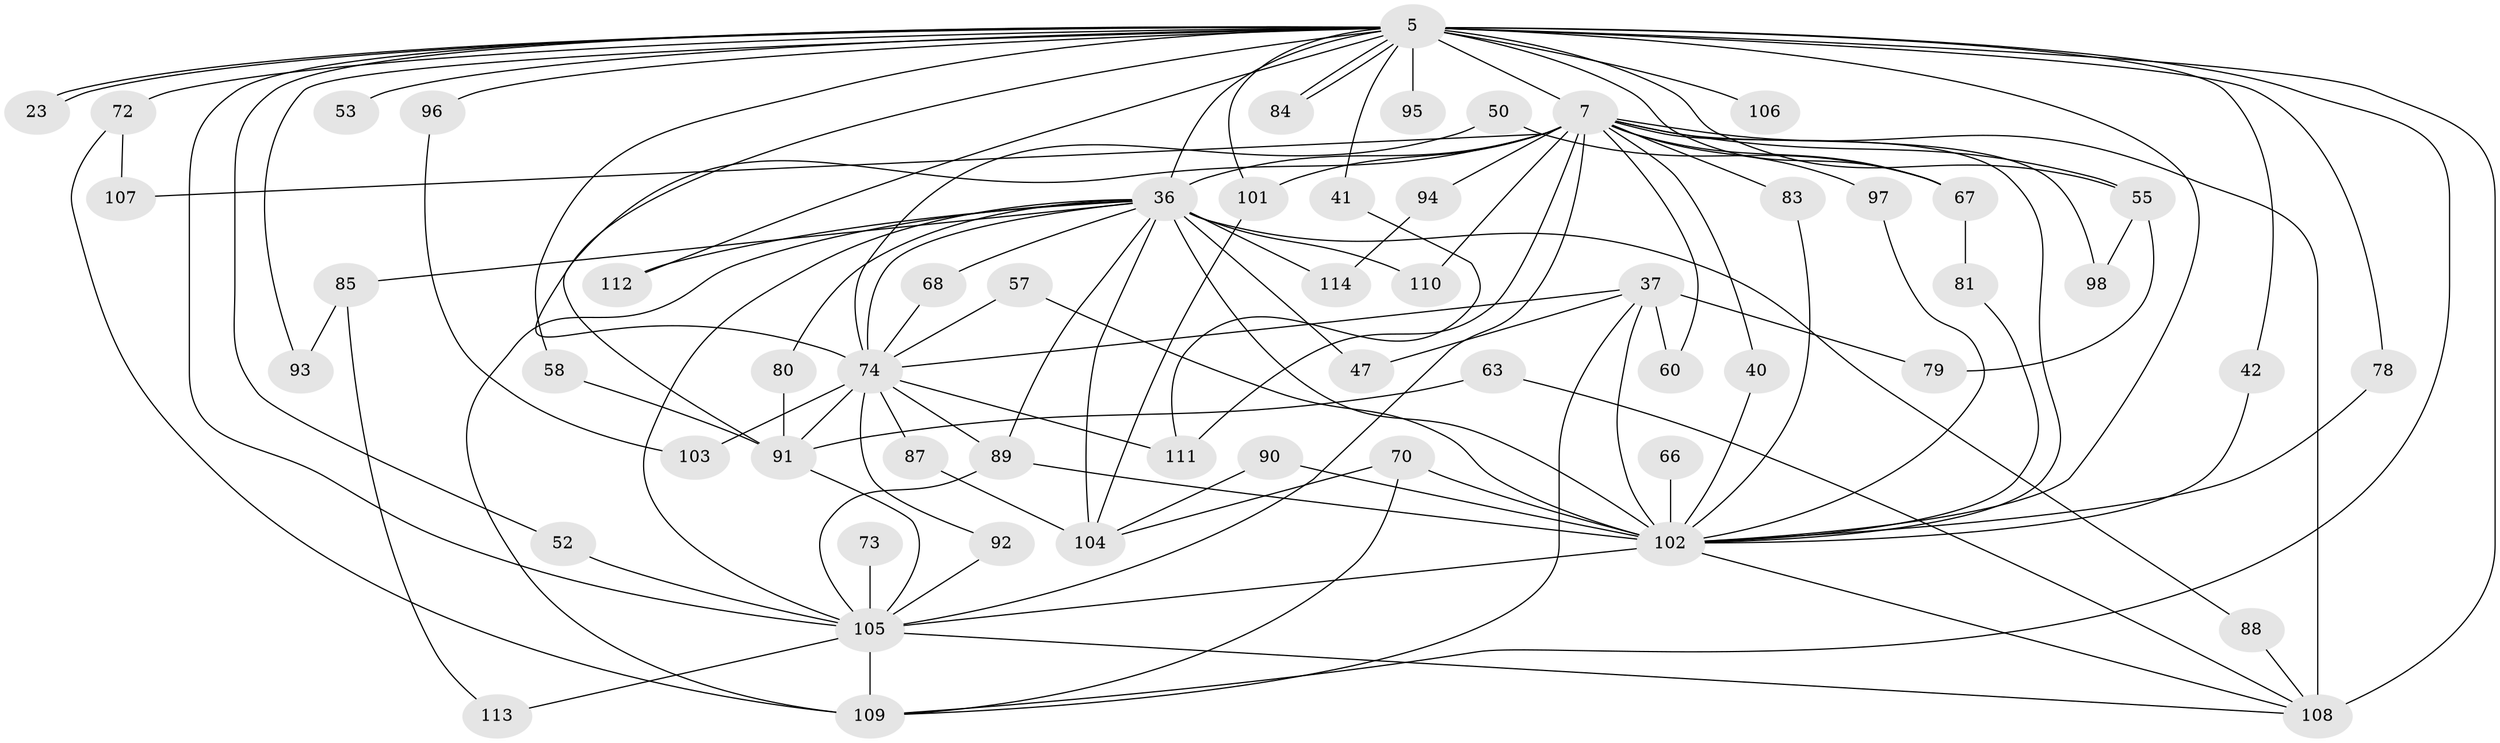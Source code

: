 // original degree distribution, {30: 0.008771929824561403, 22: 0.017543859649122806, 18: 0.008771929824561403, 16: 0.008771929824561403, 28: 0.008771929824561403, 17: 0.017543859649122806, 13: 0.008771929824561403, 24: 0.008771929824561403, 5: 0.043859649122807015, 15: 0.008771929824561403, 4: 0.12280701754385964, 8: 0.008771929824561403, 3: 0.21929824561403508, 2: 0.5, 6: 0.008771929824561403}
// Generated by graph-tools (version 1.1) at 2025/43/03/09/25 04:43:47]
// undirected, 57 vertices, 114 edges
graph export_dot {
graph [start="1"]
  node [color=gray90,style=filled];
  5 [super="+1"];
  7 [super="+2"];
  23;
  36 [super="+21+8+28"];
  37 [super="+19+11"];
  40;
  41;
  42;
  47;
  50;
  52;
  53;
  55 [super="+45+49"];
  57;
  58;
  60;
  63;
  66;
  67 [super="+16"];
  68;
  70 [super="+38+31"];
  72 [super="+69"];
  73 [super="+18"];
  74 [super="+13+24+25"];
  78;
  79 [super="+54"];
  80;
  81;
  83;
  84;
  85;
  87 [super="+48"];
  88;
  89 [super="+59+76"];
  90;
  91 [super="+64+56"];
  92;
  93;
  94;
  95;
  96;
  97;
  98 [super="+75"];
  101 [super="+15"];
  102 [super="+34+9"];
  103;
  104 [super="+46+61"];
  105 [super="+26+10"];
  106;
  107;
  108 [super="+33+99+14+43+71+77+86"];
  109 [super="+17+82+100"];
  110;
  111 [super="+22"];
  112;
  113;
  114;
  5 -- 7 [weight=4];
  5 -- 23;
  5 -- 23;
  5 -- 52;
  5 -- 53 [weight=2];
  5 -- 55 [weight=4];
  5 -- 58;
  5 -- 84;
  5 -- 84;
  5 -- 95 [weight=2];
  5 -- 96 [weight=2];
  5 -- 106 [weight=2];
  5 -- 72 [weight=2];
  5 -- 74 [weight=3];
  5 -- 78;
  5 -- 93;
  5 -- 101 [weight=2];
  5 -- 102 [weight=7];
  5 -- 41;
  5 -- 42;
  5 -- 112;
  5 -- 67;
  5 -- 109 [weight=2];
  5 -- 36 [weight=5];
  5 -- 105 [weight=2];
  5 -- 108 [weight=5];
  7 -- 67 [weight=2];
  7 -- 83;
  7 -- 94 [weight=2];
  7 -- 107;
  7 -- 97;
  7 -- 98 [weight=3];
  7 -- 40;
  7 -- 110;
  7 -- 60;
  7 -- 101;
  7 -- 111;
  7 -- 36 [weight=7];
  7 -- 102 [weight=6];
  7 -- 105 [weight=3];
  7 -- 108 [weight=2];
  7 -- 55;
  7 -- 91 [weight=4];
  36 -- 85 [weight=2];
  36 -- 112;
  36 -- 68;
  36 -- 80;
  36 -- 88;
  36 -- 105 [weight=3];
  36 -- 109 [weight=3];
  36 -- 110;
  36 -- 47;
  36 -- 114;
  36 -- 102 [weight=8];
  36 -- 89;
  36 -- 104 [weight=4];
  36 -- 74;
  37 -- 79;
  37 -- 109;
  37 -- 47;
  37 -- 74;
  37 -- 60;
  37 -- 102 [weight=3];
  40 -- 102;
  41 -- 111;
  42 -- 102;
  50 -- 67;
  50 -- 74;
  52 -- 105;
  55 -- 98;
  55 -- 79;
  57 -- 74;
  57 -- 102;
  58 -- 91;
  63 -- 108;
  63 -- 91;
  66 -- 102 [weight=2];
  67 -- 81;
  68 -- 74;
  70 -- 102 [weight=2];
  70 -- 109;
  70 -- 104;
  72 -- 107;
  72 -- 109;
  73 -- 105 [weight=2];
  74 -- 92;
  74 -- 103;
  74 -- 111 [weight=2];
  74 -- 89;
  74 -- 87;
  74 -- 91;
  78 -- 102;
  80 -- 91;
  81 -- 102;
  83 -- 102;
  85 -- 93;
  85 -- 113;
  87 -- 104;
  88 -- 108;
  89 -- 105 [weight=3];
  89 -- 102;
  90 -- 102;
  90 -- 104;
  91 -- 105;
  92 -- 105;
  94 -- 114;
  96 -- 103;
  97 -- 102;
  101 -- 104;
  102 -- 105 [weight=3];
  102 -- 108;
  105 -- 108 [weight=2];
  105 -- 113;
  105 -- 109 [weight=2];
}
